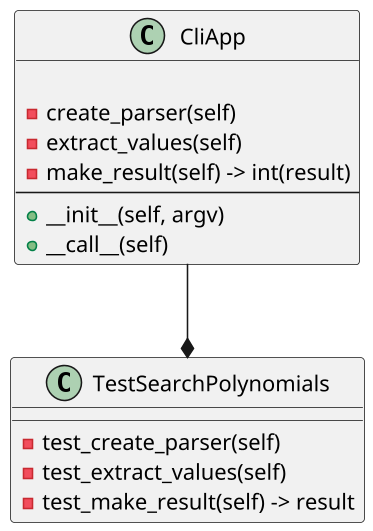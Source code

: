 @startuml

skinparam dpi 150

class CliApp{

-create_parser(self)
-extract_values(self)
-make_result(self) -> int(result)
---
+__init__(self, argv)
+__call__(self)
}

class TestSearchPolynomials{
-test_create_parser(self)
-test_extract_values(self)
-test_make_result(self) -> result
}

CliApp --* TestSearchPolynomials

@enduml